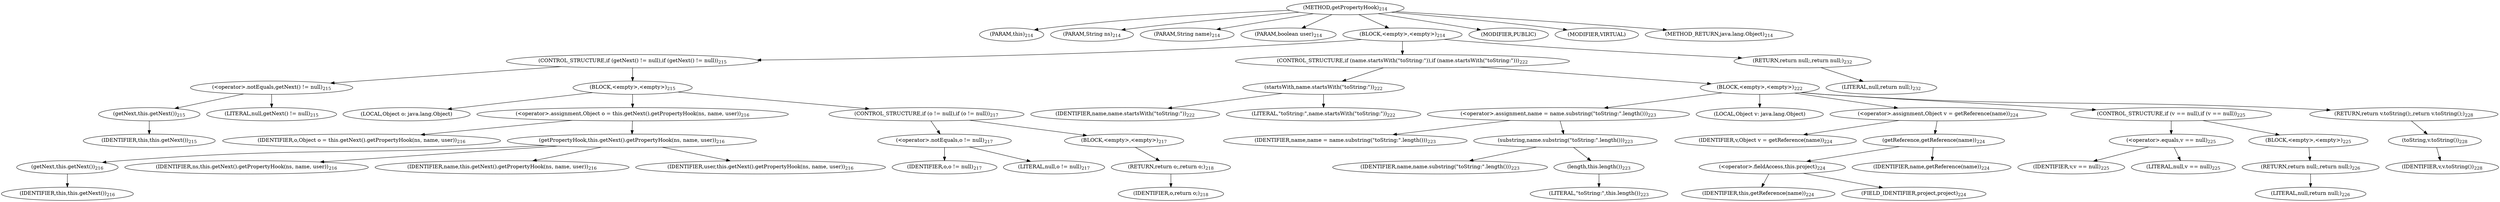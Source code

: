 digraph "getPropertyHook" {  
"210" [label = <(METHOD,getPropertyHook)<SUB>214</SUB>> ]
"13" [label = <(PARAM,this)<SUB>214</SUB>> ]
"211" [label = <(PARAM,String ns)<SUB>214</SUB>> ]
"212" [label = <(PARAM,String name)<SUB>214</SUB>> ]
"213" [label = <(PARAM,boolean user)<SUB>214</SUB>> ]
"214" [label = <(BLOCK,&lt;empty&gt;,&lt;empty&gt;)<SUB>214</SUB>> ]
"215" [label = <(CONTROL_STRUCTURE,if (getNext() != null),if (getNext() != null))<SUB>215</SUB>> ]
"216" [label = <(&lt;operator&gt;.notEquals,getNext() != null)<SUB>215</SUB>> ]
"217" [label = <(getNext,this.getNext())<SUB>215</SUB>> ]
"12" [label = <(IDENTIFIER,this,this.getNext())<SUB>215</SUB>> ]
"218" [label = <(LITERAL,null,getNext() != null)<SUB>215</SUB>> ]
"219" [label = <(BLOCK,&lt;empty&gt;,&lt;empty&gt;)<SUB>215</SUB>> ]
"220" [label = <(LOCAL,Object o: java.lang.Object)> ]
"221" [label = <(&lt;operator&gt;.assignment,Object o = this.getNext().getPropertyHook(ns, name, user))<SUB>216</SUB>> ]
"222" [label = <(IDENTIFIER,o,Object o = this.getNext().getPropertyHook(ns, name, user))<SUB>216</SUB>> ]
"223" [label = <(getPropertyHook,this.getNext().getPropertyHook(ns, name, user))<SUB>216</SUB>> ]
"224" [label = <(getNext,this.getNext())<SUB>216</SUB>> ]
"14" [label = <(IDENTIFIER,this,this.getNext())<SUB>216</SUB>> ]
"225" [label = <(IDENTIFIER,ns,this.getNext().getPropertyHook(ns, name, user))<SUB>216</SUB>> ]
"226" [label = <(IDENTIFIER,name,this.getNext().getPropertyHook(ns, name, user))<SUB>216</SUB>> ]
"227" [label = <(IDENTIFIER,user,this.getNext().getPropertyHook(ns, name, user))<SUB>216</SUB>> ]
"228" [label = <(CONTROL_STRUCTURE,if (o != null),if (o != null))<SUB>217</SUB>> ]
"229" [label = <(&lt;operator&gt;.notEquals,o != null)<SUB>217</SUB>> ]
"230" [label = <(IDENTIFIER,o,o != null)<SUB>217</SUB>> ]
"231" [label = <(LITERAL,null,o != null)<SUB>217</SUB>> ]
"232" [label = <(BLOCK,&lt;empty&gt;,&lt;empty&gt;)<SUB>217</SUB>> ]
"233" [label = <(RETURN,return o;,return o;)<SUB>218</SUB>> ]
"234" [label = <(IDENTIFIER,o,return o;)<SUB>218</SUB>> ]
"235" [label = <(CONTROL_STRUCTURE,if (name.startsWith(&quot;toString:&quot;)),if (name.startsWith(&quot;toString:&quot;)))<SUB>222</SUB>> ]
"236" [label = <(startsWith,name.startsWith(&quot;toString:&quot;))<SUB>222</SUB>> ]
"237" [label = <(IDENTIFIER,name,name.startsWith(&quot;toString:&quot;))<SUB>222</SUB>> ]
"238" [label = <(LITERAL,&quot;toString:&quot;,name.startsWith(&quot;toString:&quot;))<SUB>222</SUB>> ]
"239" [label = <(BLOCK,&lt;empty&gt;,&lt;empty&gt;)<SUB>222</SUB>> ]
"240" [label = <(&lt;operator&gt;.assignment,name = name.substring(&quot;toString:&quot;.length()))<SUB>223</SUB>> ]
"241" [label = <(IDENTIFIER,name,name = name.substring(&quot;toString:&quot;.length()))<SUB>223</SUB>> ]
"242" [label = <(substring,name.substring(&quot;toString:&quot;.length()))<SUB>223</SUB>> ]
"243" [label = <(IDENTIFIER,name,name.substring(&quot;toString:&quot;.length()))<SUB>223</SUB>> ]
"244" [label = <(length,this.length())<SUB>223</SUB>> ]
"245" [label = <(LITERAL,&quot;toString:&quot;,this.length())<SUB>223</SUB>> ]
"246" [label = <(LOCAL,Object v: java.lang.Object)> ]
"247" [label = <(&lt;operator&gt;.assignment,Object v = getReference(name))<SUB>224</SUB>> ]
"248" [label = <(IDENTIFIER,v,Object v = getReference(name))<SUB>224</SUB>> ]
"249" [label = <(getReference,getReference(name))<SUB>224</SUB>> ]
"250" [label = <(&lt;operator&gt;.fieldAccess,this.project)<SUB>224</SUB>> ]
"251" [label = <(IDENTIFIER,this,getReference(name))<SUB>224</SUB>> ]
"252" [label = <(FIELD_IDENTIFIER,project,project)<SUB>224</SUB>> ]
"253" [label = <(IDENTIFIER,name,getReference(name))<SUB>224</SUB>> ]
"254" [label = <(CONTROL_STRUCTURE,if (v == null),if (v == null))<SUB>225</SUB>> ]
"255" [label = <(&lt;operator&gt;.equals,v == null)<SUB>225</SUB>> ]
"256" [label = <(IDENTIFIER,v,v == null)<SUB>225</SUB>> ]
"257" [label = <(LITERAL,null,v == null)<SUB>225</SUB>> ]
"258" [label = <(BLOCK,&lt;empty&gt;,&lt;empty&gt;)<SUB>225</SUB>> ]
"259" [label = <(RETURN,return null;,return null;)<SUB>226</SUB>> ]
"260" [label = <(LITERAL,null,return null;)<SUB>226</SUB>> ]
"261" [label = <(RETURN,return v.toString();,return v.toString();)<SUB>228</SUB>> ]
"262" [label = <(toString,v.toString())<SUB>228</SUB>> ]
"263" [label = <(IDENTIFIER,v,v.toString())<SUB>228</SUB>> ]
"264" [label = <(RETURN,return null;,return null;)<SUB>232</SUB>> ]
"265" [label = <(LITERAL,null,return null;)<SUB>232</SUB>> ]
"266" [label = <(MODIFIER,PUBLIC)> ]
"267" [label = <(MODIFIER,VIRTUAL)> ]
"268" [label = <(METHOD_RETURN,java.lang.Object)<SUB>214</SUB>> ]
  "210" -> "13" 
  "210" -> "211" 
  "210" -> "212" 
  "210" -> "213" 
  "210" -> "214" 
  "210" -> "266" 
  "210" -> "267" 
  "210" -> "268" 
  "214" -> "215" 
  "214" -> "235" 
  "214" -> "264" 
  "215" -> "216" 
  "215" -> "219" 
  "216" -> "217" 
  "216" -> "218" 
  "217" -> "12" 
  "219" -> "220" 
  "219" -> "221" 
  "219" -> "228" 
  "221" -> "222" 
  "221" -> "223" 
  "223" -> "224" 
  "223" -> "225" 
  "223" -> "226" 
  "223" -> "227" 
  "224" -> "14" 
  "228" -> "229" 
  "228" -> "232" 
  "229" -> "230" 
  "229" -> "231" 
  "232" -> "233" 
  "233" -> "234" 
  "235" -> "236" 
  "235" -> "239" 
  "236" -> "237" 
  "236" -> "238" 
  "239" -> "240" 
  "239" -> "246" 
  "239" -> "247" 
  "239" -> "254" 
  "239" -> "261" 
  "240" -> "241" 
  "240" -> "242" 
  "242" -> "243" 
  "242" -> "244" 
  "244" -> "245" 
  "247" -> "248" 
  "247" -> "249" 
  "249" -> "250" 
  "249" -> "253" 
  "250" -> "251" 
  "250" -> "252" 
  "254" -> "255" 
  "254" -> "258" 
  "255" -> "256" 
  "255" -> "257" 
  "258" -> "259" 
  "259" -> "260" 
  "261" -> "262" 
  "262" -> "263" 
  "264" -> "265" 
}
